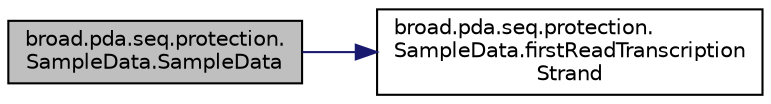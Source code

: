 digraph "broad.pda.seq.protection.SampleData.SampleData"
{
  edge [fontname="Helvetica",fontsize="10",labelfontname="Helvetica",labelfontsize="10"];
  node [fontname="Helvetica",fontsize="10",shape=record];
  rankdir="LR";
  Node1 [label="broad.pda.seq.protection.\lSampleData.SampleData",height=0.2,width=0.4,color="black", fillcolor="grey75", style="filled" fontcolor="black"];
  Node1 -> Node2 [color="midnightblue",fontsize="10",style="solid"];
  Node2 [label="broad.pda.seq.protection.\lSampleData.firstReadTranscription\lStrand",height=0.2,width=0.4,color="black", fillcolor="white", style="filled",URL="$classbroad_1_1pda_1_1seq_1_1protection_1_1_sample_data.html#a1a603b2dd39ba9c8b54b3552a3053783"];
}
